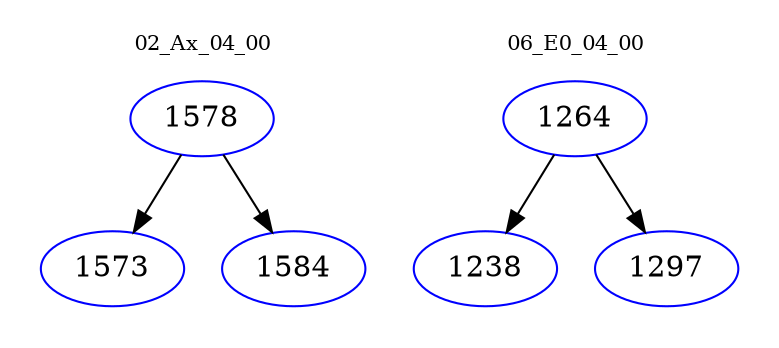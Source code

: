 digraph{
subgraph cluster_0 {
color = white
label = "02_Ax_04_00";
fontsize=10;
T0_1578 [label="1578", color="blue"]
T0_1578 -> T0_1573 [color="black"]
T0_1573 [label="1573", color="blue"]
T0_1578 -> T0_1584 [color="black"]
T0_1584 [label="1584", color="blue"]
}
subgraph cluster_1 {
color = white
label = "06_E0_04_00";
fontsize=10;
T1_1264 [label="1264", color="blue"]
T1_1264 -> T1_1238 [color="black"]
T1_1238 [label="1238", color="blue"]
T1_1264 -> T1_1297 [color="black"]
T1_1297 [label="1297", color="blue"]
}
}
